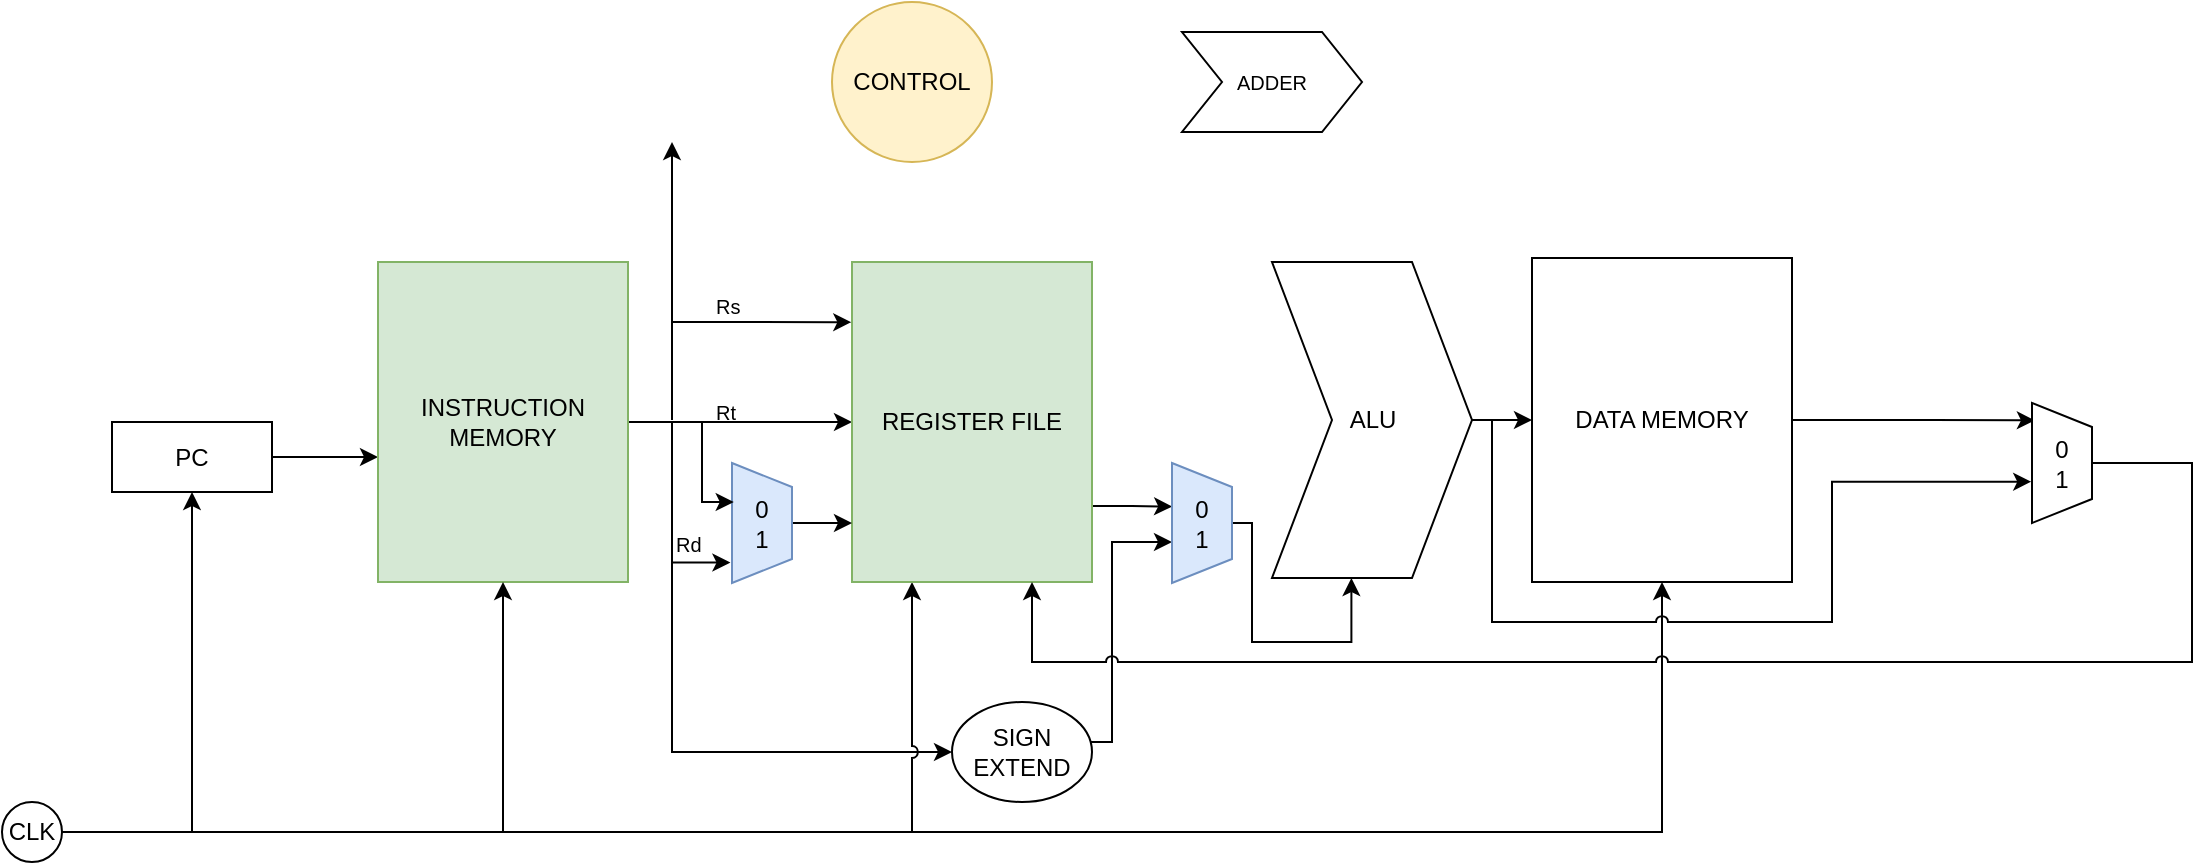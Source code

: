 <mxfile version="10.7.5" type="github"><diagram id="E_PGC8ikLrtpTTjUDTau" name="Page-1"><mxGraphModel dx="451" dy="258" grid="1" gridSize="10" guides="1" tooltips="1" connect="1" arrows="1" fold="1" page="0" pageScale="1" pageWidth="850" pageHeight="1100" math="0" shadow="0"><root><mxCell id="0"/><mxCell id="1" parent="0"/><mxCell id="EBgWATqBMwc3oVEpxPqy-2" value="" style="edgeStyle=orthogonalEdgeStyle;rounded=0;orthogonalLoop=1;jettySize=auto;html=1;" edge="1" parent="1" source="Q5qYXPWBDSSwwiLCJ_TW-1" target="EBgWATqBMwc3oVEpxPqy-1"><mxGeometry relative="1" as="geometry"><Array as="points"><mxPoint x="250" y="338"/><mxPoint x="250" y="338"/></Array></mxGeometry></mxCell><mxCell id="Q5qYXPWBDSSwwiLCJ_TW-1" value="PC" style="rounded=0;whiteSpace=wrap;html=1;" parent="1" vertex="1"><mxGeometry x="140" y="320" width="80" height="35" as="geometry"/></mxCell><mxCell id="EBgWATqBMwc3oVEpxPqy-44" style="edgeStyle=orthogonalEdgeStyle;rounded=0;orthogonalLoop=1;jettySize=auto;html=1;jumpStyle=arc;entryX=0;entryY=0.5;entryDx=0;entryDy=0;" edge="1" parent="1" source="EBgWATqBMwc3oVEpxPqy-1" target="EBgWATqBMwc3oVEpxPqy-26"><mxGeometry relative="1" as="geometry"><mxPoint x="530" y="485" as="targetPoint"/><Array as="points"><mxPoint x="420" y="320"/><mxPoint x="420" y="485"/></Array></mxGeometry></mxCell><mxCell id="EBgWATqBMwc3oVEpxPqy-51" style="edgeStyle=orthogonalEdgeStyle;rounded=0;jumpStyle=none;orthogonalLoop=1;jettySize=auto;html=1;entryX=0.83;entryY=1.026;entryDx=0;entryDy=0;entryPerimeter=0;strokeColor=#000000;" edge="1" parent="1" source="EBgWATqBMwc3oVEpxPqy-1" target="EBgWATqBMwc3oVEpxPqy-19"><mxGeometry relative="1" as="geometry"><Array as="points"><mxPoint x="420" y="320"/><mxPoint x="420" y="390"/></Array></mxGeometry></mxCell><mxCell id="EBgWATqBMwc3oVEpxPqy-53" style="edgeStyle=orthogonalEdgeStyle;rounded=0;jumpStyle=none;orthogonalLoop=1;jettySize=auto;html=1;strokeColor=#000000;entryX=0.5;entryY=1;entryDx=0;entryDy=0;" edge="1" parent="1" source="EBgWATqBMwc3oVEpxPqy-1" target="EBgWATqBMwc3oVEpxPqy-16"><mxGeometry relative="1" as="geometry"><mxPoint x="500" y="320" as="targetPoint"/><Array as="points"><mxPoint x="430" y="320"/><mxPoint x="430" y="320"/></Array></mxGeometry></mxCell><mxCell id="EBgWATqBMwc3oVEpxPqy-1" value="INSTRUCTION MEMORY" style="rounded=0;whiteSpace=wrap;html=1;direction=south;fillColor=#d5e8d4;strokeColor=#82b366;" vertex="1" parent="1"><mxGeometry x="273" y="240" width="125" height="160" as="geometry"/></mxCell><mxCell id="EBgWATqBMwc3oVEpxPqy-10" style="edgeStyle=orthogonalEdgeStyle;rounded=0;orthogonalLoop=1;jettySize=auto;html=1;entryX=0.5;entryY=1;entryDx=0;entryDy=0;" edge="1" parent="1" source="EBgWATqBMwc3oVEpxPqy-3" target="Q5qYXPWBDSSwwiLCJ_TW-1"><mxGeometry relative="1" as="geometry"/></mxCell><mxCell id="EBgWATqBMwc3oVEpxPqy-12" style="edgeStyle=orthogonalEdgeStyle;rounded=0;orthogonalLoop=1;jettySize=auto;html=1;entryX=1;entryY=0.5;entryDx=0;entryDy=0;" edge="1" parent="1" source="EBgWATqBMwc3oVEpxPqy-3" target="EBgWATqBMwc3oVEpxPqy-1"><mxGeometry relative="1" as="geometry"/></mxCell><mxCell id="EBgWATqBMwc3oVEpxPqy-45" style="edgeStyle=orthogonalEdgeStyle;rounded=0;orthogonalLoop=1;jettySize=auto;html=1;entryX=1;entryY=0.75;entryDx=0;entryDy=0;jumpStyle=arc;" edge="1" parent="1" source="EBgWATqBMwc3oVEpxPqy-3" target="EBgWATqBMwc3oVEpxPqy-16"><mxGeometry relative="1" as="geometry"><mxPoint x="540" y="525" as="targetPoint"/><Array as="points"><mxPoint x="540" y="525"/></Array></mxGeometry></mxCell><mxCell id="EBgWATqBMwc3oVEpxPqy-68" style="edgeStyle=orthogonalEdgeStyle;rounded=0;jumpStyle=arc;orthogonalLoop=1;jettySize=auto;html=1;exitX=1;exitY=0.5;exitDx=0;exitDy=0;entryX=0.5;entryY=1;entryDx=0;entryDy=0;strokeColor=#000000;fontSize=10;" edge="1" parent="1" source="EBgWATqBMwc3oVEpxPqy-3" target="EBgWATqBMwc3oVEpxPqy-15"><mxGeometry relative="1" as="geometry"/></mxCell><mxCell id="EBgWATqBMwc3oVEpxPqy-3" value="CLK" style="ellipse;whiteSpace=wrap;html=1;aspect=fixed;" vertex="1" parent="1"><mxGeometry x="85" y="510" width="30" height="30" as="geometry"/></mxCell><mxCell id="EBgWATqBMwc3oVEpxPqy-39" style="edgeStyle=orthogonalEdgeStyle;rounded=0;orthogonalLoop=1;jettySize=auto;html=1;entryX=0.145;entryY=0.952;entryDx=0;entryDy=0;entryPerimeter=0;" edge="1" parent="1" source="EBgWATqBMwc3oVEpxPqy-15" target="EBgWATqBMwc3oVEpxPqy-38"><mxGeometry relative="1" as="geometry"><Array as="points"><mxPoint x="1050" y="319"/><mxPoint x="1050" y="319"/></Array></mxGeometry></mxCell><mxCell id="EBgWATqBMwc3oVEpxPqy-15" value="DATA MEMORY" style="rounded=0;whiteSpace=wrap;html=1;" vertex="1" parent="1"><mxGeometry x="850" y="238" width="130" height="162" as="geometry"/></mxCell><mxCell id="EBgWATqBMwc3oVEpxPqy-42" style="edgeStyle=orthogonalEdgeStyle;rounded=0;orthogonalLoop=1;jettySize=auto;html=1;exitX=0.75;exitY=0;exitDx=0;exitDy=0;entryX=0.363;entryY=0.998;entryDx=0;entryDy=0;entryPerimeter=0;" edge="1" parent="1" source="EBgWATqBMwc3oVEpxPqy-16" target="EBgWATqBMwc3oVEpxPqy-29"><mxGeometry relative="1" as="geometry"><Array as="points"><mxPoint x="630" y="362"/><mxPoint x="650" y="362"/></Array></mxGeometry></mxCell><mxCell id="EBgWATqBMwc3oVEpxPqy-16" value="REGISTER FILE" style="rounded=0;whiteSpace=wrap;html=1;direction=south;fillColor=#d5e8d4;strokeColor=#82b366;" vertex="1" parent="1"><mxGeometry x="510" y="240" width="120" height="160" as="geometry"/></mxCell><mxCell id="EBgWATqBMwc3oVEpxPqy-40" style="edgeStyle=orthogonalEdgeStyle;rounded=0;orthogonalLoop=1;jettySize=auto;html=1;entryX=0.656;entryY=1.013;entryDx=0;entryDy=0;entryPerimeter=0;jumpStyle=arc;" edge="1" parent="1" source="EBgWATqBMwc3oVEpxPqy-18" target="EBgWATqBMwc3oVEpxPqy-38"><mxGeometry relative="1" as="geometry"><mxPoint x="1090" y="350" as="targetPoint"/><Array as="points"><mxPoint x="830" y="319"/><mxPoint x="830" y="420"/><mxPoint x="1000" y="420"/><mxPoint x="1000" y="350"/></Array></mxGeometry></mxCell><mxCell id="EBgWATqBMwc3oVEpxPqy-67" style="edgeStyle=orthogonalEdgeStyle;rounded=0;jumpStyle=arc;orthogonalLoop=1;jettySize=auto;html=1;exitX=1;exitY=0.5;exitDx=0;exitDy=0;exitPerimeter=0;entryX=0;entryY=0.5;entryDx=0;entryDy=0;strokeColor=#000000;fontSize=10;" edge="1" parent="1" source="EBgWATqBMwc3oVEpxPqy-18" target="EBgWATqBMwc3oVEpxPqy-15"><mxGeometry relative="1" as="geometry"/></mxCell><mxCell id="EBgWATqBMwc3oVEpxPqy-18" value="&lt;div style=&quot;text-align: right&quot;&gt;&lt;span&gt;ALU&lt;/span&gt;&lt;/div&gt;" style="html=1;shadow=0;dashed=0;align=center;verticalAlign=middle;shape=mxgraph.arrows2.arrow;dy=0;dx=30;notch=30;" vertex="1" parent="1"><mxGeometry x="720" y="240" width="100" height="158" as="geometry"/></mxCell><mxCell id="EBgWATqBMwc3oVEpxPqy-21" value="" style="edgeStyle=orthogonalEdgeStyle;rounded=0;orthogonalLoop=1;jettySize=auto;html=1;" edge="1" parent="1" source="EBgWATqBMwc3oVEpxPqy-19" target="EBgWATqBMwc3oVEpxPqy-16"><mxGeometry relative="1" as="geometry"><Array as="points"><mxPoint x="470" y="370"/><mxPoint x="470" y="370"/></Array></mxGeometry></mxCell><mxCell id="EBgWATqBMwc3oVEpxPqy-19" value="0&lt;br&gt;1&lt;br&gt;" style="shape=trapezoid;perimeter=trapezoidPerimeter;whiteSpace=wrap;html=1;direction=south;fillColor=#dae8fc;strokeColor=#6c8ebf;" vertex="1" parent="1"><mxGeometry x="450" y="340.5" width="30" height="60" as="geometry"/></mxCell><mxCell id="EBgWATqBMwc3oVEpxPqy-43" style="edgeStyle=orthogonalEdgeStyle;rounded=0;orthogonalLoop=1;jettySize=auto;html=1;" edge="1" parent="1" source="EBgWATqBMwc3oVEpxPqy-26" target="EBgWATqBMwc3oVEpxPqy-29"><mxGeometry relative="1" as="geometry"><mxPoint x="650" y="380" as="targetPoint"/><Array as="points"><mxPoint x="640" y="480"/><mxPoint x="640" y="380"/></Array></mxGeometry></mxCell><mxCell id="EBgWATqBMwc3oVEpxPqy-26" value="SIGN EXTEND" style="ellipse;whiteSpace=wrap;html=1;" vertex="1" parent="1"><mxGeometry x="560" y="460" width="70" height="50" as="geometry"/></mxCell><mxCell id="EBgWATqBMwc3oVEpxPqy-33" style="edgeStyle=orthogonalEdgeStyle;rounded=0;orthogonalLoop=1;jettySize=auto;html=1;entryX=0.397;entryY=1;entryDx=0;entryDy=0;entryPerimeter=0;" edge="1" parent="1" source="EBgWATqBMwc3oVEpxPqy-29" target="EBgWATqBMwc3oVEpxPqy-18"><mxGeometry relative="1" as="geometry"><mxPoint x="760" y="410" as="targetPoint"/><Array as="points"><mxPoint x="710" y="371"/><mxPoint x="710" y="430"/><mxPoint x="760" y="430"/></Array></mxGeometry></mxCell><mxCell id="EBgWATqBMwc3oVEpxPqy-29" value="0&lt;br&gt;1&lt;br&gt;" style="shape=trapezoid;perimeter=trapezoidPerimeter;whiteSpace=wrap;html=1;direction=south;fillColor=#dae8fc;strokeColor=#6c8ebf;" vertex="1" parent="1"><mxGeometry x="670" y="340.5" width="30" height="60" as="geometry"/></mxCell><mxCell id="EBgWATqBMwc3oVEpxPqy-64" style="edgeStyle=orthogonalEdgeStyle;rounded=0;jumpStyle=arc;orthogonalLoop=1;jettySize=auto;html=1;exitX=0.5;exitY=0;exitDx=0;exitDy=0;strokeColor=#000000;fontSize=10;entryX=1;entryY=0.25;entryDx=0;entryDy=0;" edge="1" parent="1" source="EBgWATqBMwc3oVEpxPqy-38" target="EBgWATqBMwc3oVEpxPqy-16"><mxGeometry relative="1" as="geometry"><mxPoint x="600" y="440" as="targetPoint"/><Array as="points"><mxPoint x="1180" y="340"/><mxPoint x="1180" y="440"/><mxPoint x="600" y="440"/></Array></mxGeometry></mxCell><mxCell id="EBgWATqBMwc3oVEpxPqy-38" value="0&lt;br&gt;1&lt;br&gt;" style="shape=trapezoid;perimeter=trapezoidPerimeter;whiteSpace=wrap;html=1;direction=south;" vertex="1" parent="1"><mxGeometry x="1100" y="310.5" width="30" height="60" as="geometry"/></mxCell><mxCell id="EBgWATqBMwc3oVEpxPqy-48" value="CONTROL" style="ellipse;whiteSpace=wrap;html=1;aspect=fixed;fillColor=#fff2cc;strokeColor=#d6b656;" vertex="1" parent="1"><mxGeometry x="500" y="110" width="80" height="80" as="geometry"/></mxCell><mxCell id="EBgWATqBMwc3oVEpxPqy-52" value="&lt;font style=&quot;font-size: 10px&quot;&gt;Rd&lt;/font&gt;" style="text;html=1;resizable=0;points=[];autosize=1;align=left;verticalAlign=top;spacingTop=-4;" vertex="1" parent="1"><mxGeometry x="420" y="370.5" width="30" height="20" as="geometry"/></mxCell><mxCell id="EBgWATqBMwc3oVEpxPqy-55" value="" style="endArrow=classic;html=1;strokeColor=#000000;rounded=0;entryX=0.325;entryY=0.971;entryDx=0;entryDy=0;entryPerimeter=0;" edge="1" parent="1" target="EBgWATqBMwc3oVEpxPqy-19"><mxGeometry width="50" height="50" relative="1" as="geometry"><mxPoint x="435" y="320" as="sourcePoint"/><mxPoint x="440" y="360" as="targetPoint"/><Array as="points"><mxPoint x="435" y="360"/></Array></mxGeometry></mxCell><mxCell id="EBgWATqBMwc3oVEpxPqy-56" value="&lt;font style=&quot;font-size: 10px&quot;&gt;Rt&lt;/font&gt;" style="text;html=1;resizable=0;points=[];autosize=1;align=left;verticalAlign=top;spacingTop=-4;fontSize=10;" vertex="1" parent="1"><mxGeometry x="440" y="307" width="30" height="10" as="geometry"/></mxCell><mxCell id="EBgWATqBMwc3oVEpxPqy-58" value="" style="endArrow=classic;html=1;strokeColor=#000000;fontSize=10;" edge="1" parent="1"><mxGeometry width="50" height="50" relative="1" as="geometry"><mxPoint x="420" y="319" as="sourcePoint"/><mxPoint x="420" y="180" as="targetPoint"/></mxGeometry></mxCell><mxCell id="EBgWATqBMwc3oVEpxPqy-59" value="" style="endArrow=classic;html=1;strokeColor=#000000;fontSize=10;entryX=0.188;entryY=1.003;entryDx=0;entryDy=0;entryPerimeter=0;rounded=0;" edge="1" parent="1" target="EBgWATqBMwc3oVEpxPqy-16"><mxGeometry width="50" height="50" relative="1" as="geometry"><mxPoint x="420" y="270" as="sourcePoint"/><mxPoint x="490" y="230" as="targetPoint"/></mxGeometry></mxCell><mxCell id="EBgWATqBMwc3oVEpxPqy-60" value="Rs" style="text;html=1;resizable=0;points=[];autosize=1;align=left;verticalAlign=top;spacingTop=-4;fontSize=10;" vertex="1" parent="1"><mxGeometry x="440" y="254" width="30" height="10" as="geometry"/></mxCell><mxCell id="EBgWATqBMwc3oVEpxPqy-63" value="ADDER" style="shape=step;perimeter=stepPerimeter;whiteSpace=wrap;html=1;fixedSize=1;fontSize=10;" vertex="1" parent="1"><mxGeometry x="675" y="125" width="90" height="50" as="geometry"/></mxCell></root></mxGraphModel></diagram></mxfile>